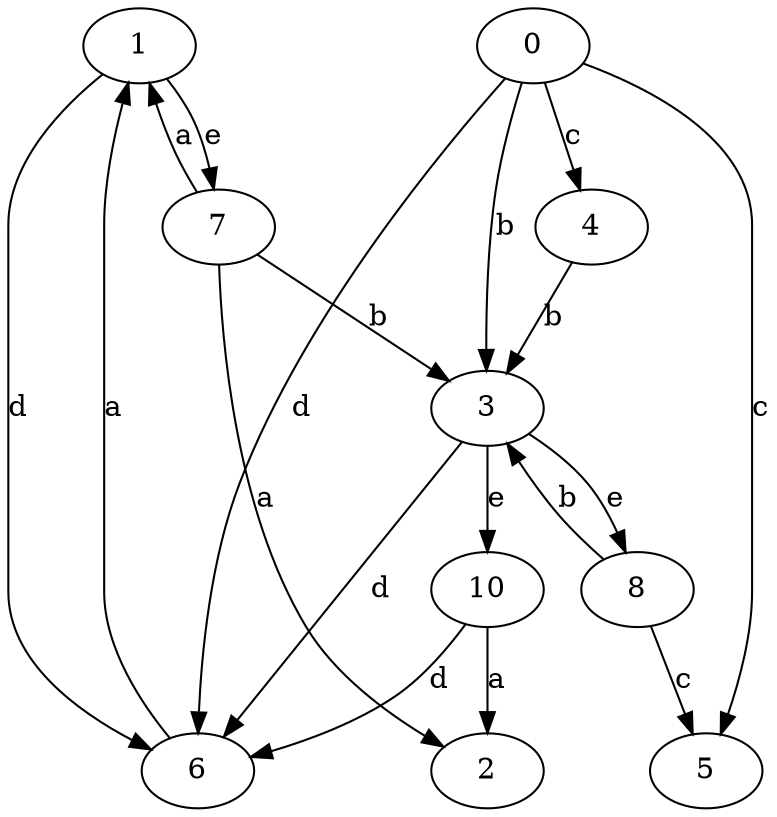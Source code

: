 strict digraph  {
1;
2;
3;
4;
5;
6;
7;
0;
8;
10;
1 -> 6  [label=d];
1 -> 7  [label=e];
3 -> 6  [label=d];
3 -> 8  [label=e];
3 -> 10  [label=e];
4 -> 3  [label=b];
6 -> 1  [label=a];
7 -> 1  [label=a];
7 -> 2  [label=a];
7 -> 3  [label=b];
0 -> 3  [label=b];
0 -> 4  [label=c];
0 -> 5  [label=c];
0 -> 6  [label=d];
8 -> 3  [label=b];
8 -> 5  [label=c];
10 -> 2  [label=a];
10 -> 6  [label=d];
}
